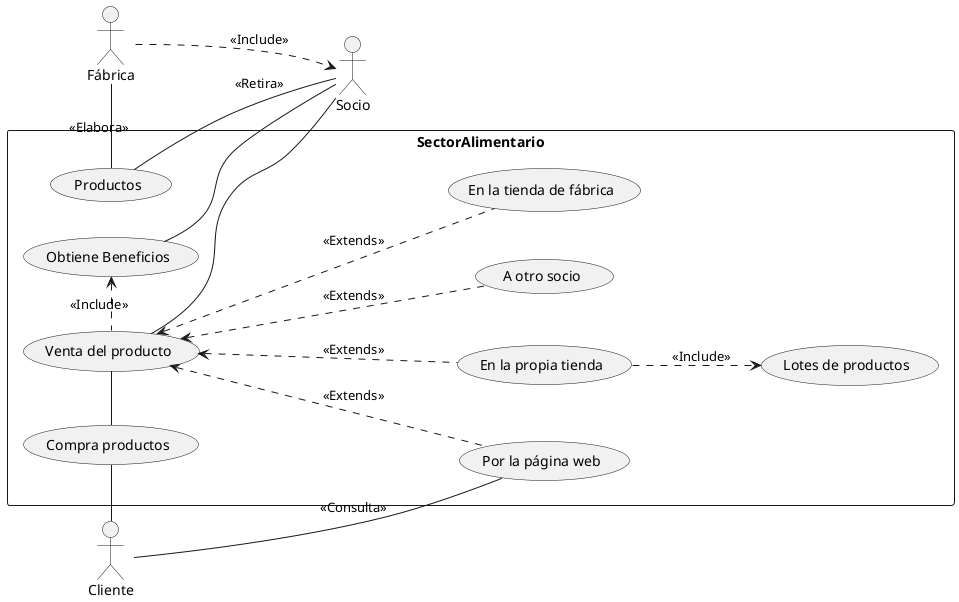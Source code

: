 @startuml
left to right direction
skinparam packageStyle rectangle
actor Cliente
actor Fábrica
actor Socio
Fábrica ..>  Socio : <<Include>>
rectangle SectorAlimentario {
    (Productos) - Fábrica : <<Elabora>> 
    (Obtiene Beneficios) - Socio
    (Productos) - Socio : <<Retira>>
    (Venta del producto) - Socio
    (Venta del producto) <... (En la propia tienda) :<<Extends>>
    (En la propia tienda) ..> (Lotes de productos) : <<Include>>
    (Venta del producto) <... (A otro socio) :<<Extends>>
    (Venta del producto) <... (En la tienda de fábrica) :<<Extends>>
    (Venta del producto) <... (Por la página web) :<<Extends>>
    Cliente - (Compra productos)
    Cliente - (Por la página web) : <<Consulta>>
    (Obtiene Beneficios) <. (Venta del producto) : <<Include>>
    (Compra productos) - (Venta del producto)
}
@enduml